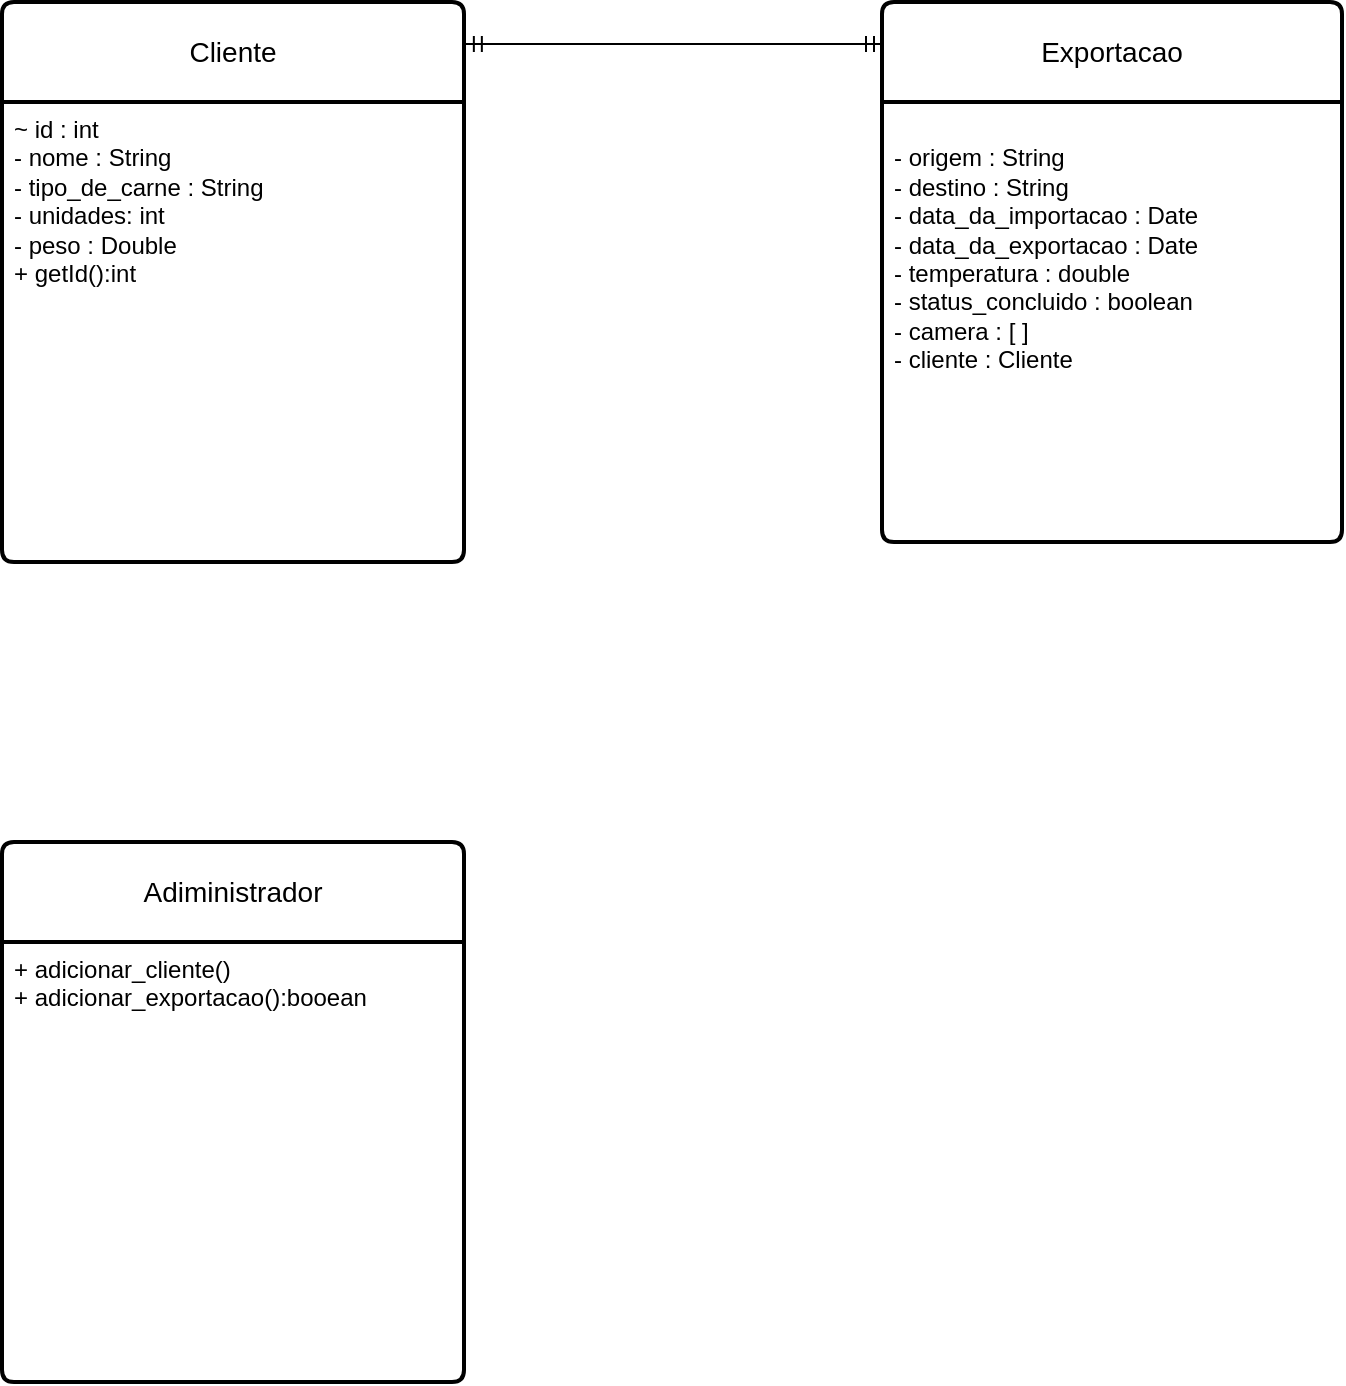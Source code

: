 <mxfile version="27.1.6">
  <diagram id="yQBMPdMcDbC1xDPjM6LQ" name="Página-1">
    <mxGraphModel dx="872" dy="600" grid="1" gridSize="10" guides="1" tooltips="1" connect="1" arrows="1" fold="1" page="1" pageScale="1" pageWidth="827" pageHeight="1169" math="0" shadow="0">
      <root>
        <mxCell id="0" />
        <mxCell id="1" parent="0" />
        <mxCell id="ZjHYPKigzPH8DQw12Ac6-1" value="Cliente" style="swimlane;childLayout=stackLayout;horizontal=1;startSize=50;horizontalStack=0;rounded=1;fontSize=14;fontStyle=0;strokeWidth=2;resizeParent=0;resizeLast=1;shadow=0;dashed=0;align=center;arcSize=4;whiteSpace=wrap;html=1;" parent="1" vertex="1">
          <mxGeometry x="40" y="400" width="231" height="280" as="geometry" />
        </mxCell>
        <mxCell id="ZjHYPKigzPH8DQw12Ac6-2" value="~ id : int&lt;div&gt;- nome : String&lt;/div&gt;&lt;div&gt;- tipo_de_carne : String&lt;/div&gt;&lt;div&gt;- unidades: int&lt;/div&gt;&lt;div&gt;- peso : Double&lt;/div&gt;&lt;div&gt;+ getId():int&lt;/div&gt;&lt;div&gt;&lt;br&gt;&lt;/div&gt;" style="align=left;strokeColor=none;fillColor=none;spacingLeft=4;spacingRight=4;fontSize=12;verticalAlign=top;resizable=0;rotatable=0;part=1;html=1;whiteSpace=wrap;" parent="ZjHYPKigzPH8DQw12Ac6-1" vertex="1">
          <mxGeometry y="50" width="231" height="230" as="geometry" />
        </mxCell>
        <mxCell id="ZjHYPKigzPH8DQw12Ac6-3" value="Adiministrador" style="swimlane;childLayout=stackLayout;horizontal=1;startSize=50;horizontalStack=0;rounded=1;fontSize=14;fontStyle=0;strokeWidth=2;resizeParent=0;resizeLast=1;shadow=0;dashed=0;align=center;arcSize=4;whiteSpace=wrap;html=1;" parent="1" vertex="1">
          <mxGeometry x="40" y="820" width="231" height="270" as="geometry" />
        </mxCell>
        <mxCell id="ZjHYPKigzPH8DQw12Ac6-4" value="+ adicionar_cliente()&lt;br&gt;+ adicionar_exportacao():booean" style="align=left;strokeColor=none;fillColor=none;spacingLeft=4;spacingRight=4;fontSize=12;verticalAlign=top;resizable=0;rotatable=0;part=1;html=1;whiteSpace=wrap;" parent="ZjHYPKigzPH8DQw12Ac6-3" vertex="1">
          <mxGeometry y="50" width="231" height="220" as="geometry" />
        </mxCell>
        <mxCell id="ZjHYPKigzPH8DQw12Ac6-6" value="Exportacao" style="swimlane;childLayout=stackLayout;horizontal=1;startSize=50;horizontalStack=0;rounded=1;fontSize=14;fontStyle=0;strokeWidth=2;resizeParent=0;resizeLast=1;shadow=0;dashed=0;align=center;arcSize=4;whiteSpace=wrap;html=1;" parent="1" vertex="1">
          <mxGeometry x="480" y="400" width="230" height="270" as="geometry" />
        </mxCell>
        <mxCell id="ZjHYPKigzPH8DQw12Ac6-7" value="&lt;div&gt;&lt;br&gt;&lt;/div&gt;&lt;div&gt;- origem : String&lt;/div&gt;&lt;div&gt;- destino : String&lt;/div&gt;&lt;div&gt;- data_da_importacao : Date&lt;/div&gt;&lt;div&gt;- data_da_exportacao : Date&lt;/div&gt;&lt;div&gt;- temperatura : double&lt;/div&gt;&lt;div&gt;- status_concluido : boolean&lt;/div&gt;&lt;div&gt;- camera : [ ]&lt;/div&gt;&lt;div&gt;- cliente : Cliente&lt;/div&gt;&lt;div&gt;&lt;br&gt;&lt;/div&gt;&lt;div&gt;&lt;br&gt;&lt;/div&gt;" style="align=left;strokeColor=none;fillColor=none;spacingLeft=4;spacingRight=4;fontSize=12;verticalAlign=top;resizable=0;rotatable=0;part=1;html=1;whiteSpace=wrap;" parent="ZjHYPKigzPH8DQw12Ac6-6" vertex="1">
          <mxGeometry y="50" width="230" height="220" as="geometry" />
        </mxCell>
        <mxCell id="ek5JBmNl_99TpSSk-Pa2-1" value="" style="edgeStyle=entityRelationEdgeStyle;fontSize=12;html=1;endArrow=ERmandOne;startArrow=ERmandOne;rounded=0;exitX=1.004;exitY=0.075;exitDx=0;exitDy=0;exitPerimeter=0;entryX=0;entryY=0.078;entryDx=0;entryDy=0;entryPerimeter=0;" edge="1" parent="1" source="ZjHYPKigzPH8DQw12Ac6-1" target="ZjHYPKigzPH8DQw12Ac6-6">
          <mxGeometry width="100" height="100" relative="1" as="geometry">
            <mxPoint x="360" y="670" as="sourcePoint" />
            <mxPoint x="460" y="570" as="targetPoint" />
          </mxGeometry>
        </mxCell>
      </root>
    </mxGraphModel>
  </diagram>
</mxfile>
